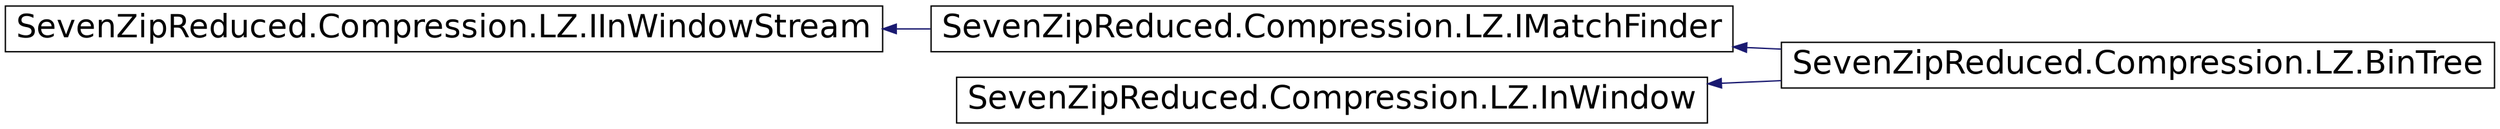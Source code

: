digraph G
{
  edge [fontname="Helvetica",fontsize="24",labelfontname="Helvetica",labelfontsize="24"];
  node [fontname="Helvetica",fontsize="24",shape=record];
  rankdir="LR";
  Node1 [label="SevenZipReduced.Compression.LZ.IInWindowStream",height=0.2,width=0.4,color="black", fillcolor="white", style="filled",URL="$interface_seven_zip_reduced_1_1_compression_1_1_l_z_1_1_i_in_window_stream.html"];
  Node1 -> Node2 [dir="back",color="midnightblue",fontsize="24",style="solid",fontname="Helvetica"];
  Node2 [label="SevenZipReduced.Compression.LZ.IMatchFinder",height=0.2,width=0.4,color="black", fillcolor="white", style="filled",URL="$interface_seven_zip_reduced_1_1_compression_1_1_l_z_1_1_i_match_finder.html"];
  Node2 -> Node3 [dir="back",color="midnightblue",fontsize="24",style="solid",fontname="Helvetica"];
  Node3 [label="SevenZipReduced.Compression.LZ.BinTree",height=0.2,width=0.4,color="black", fillcolor="white", style="filled",URL="$class_seven_zip_reduced_1_1_compression_1_1_l_z_1_1_bin_tree.html"];
  Node4 [label="SevenZipReduced.Compression.LZ.InWindow",height=0.2,width=0.4,color="black", fillcolor="white", style="filled",URL="$class_seven_zip_reduced_1_1_compression_1_1_l_z_1_1_in_window.html"];
  Node4 -> Node3 [dir="back",color="midnightblue",fontsize="24",style="solid",fontname="Helvetica"];
}
